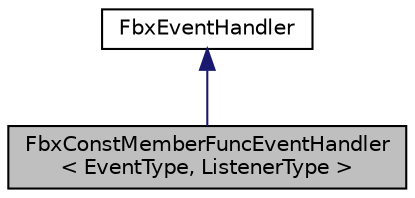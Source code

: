 digraph "FbxConstMemberFuncEventHandler&lt; EventType, ListenerType &gt;"
{
  edge [fontname="Helvetica",fontsize="10",labelfontname="Helvetica",labelfontsize="10"];
  node [fontname="Helvetica",fontsize="10",shape=record];
  Node2 [label="FbxConstMemberFuncEventHandler\l\< EventType, ListenerType \>",height=0.2,width=0.4,color="black", fillcolor="grey75", style="filled", fontcolor="black"];
  Node3 -> Node2 [dir="back",color="midnightblue",fontsize="10",style="solid"];
  Node3 [label="FbxEventHandler",height=0.2,width=0.4,color="black", fillcolor="white", style="filled",URL="$class_fbx_event_handler.html"];
}
